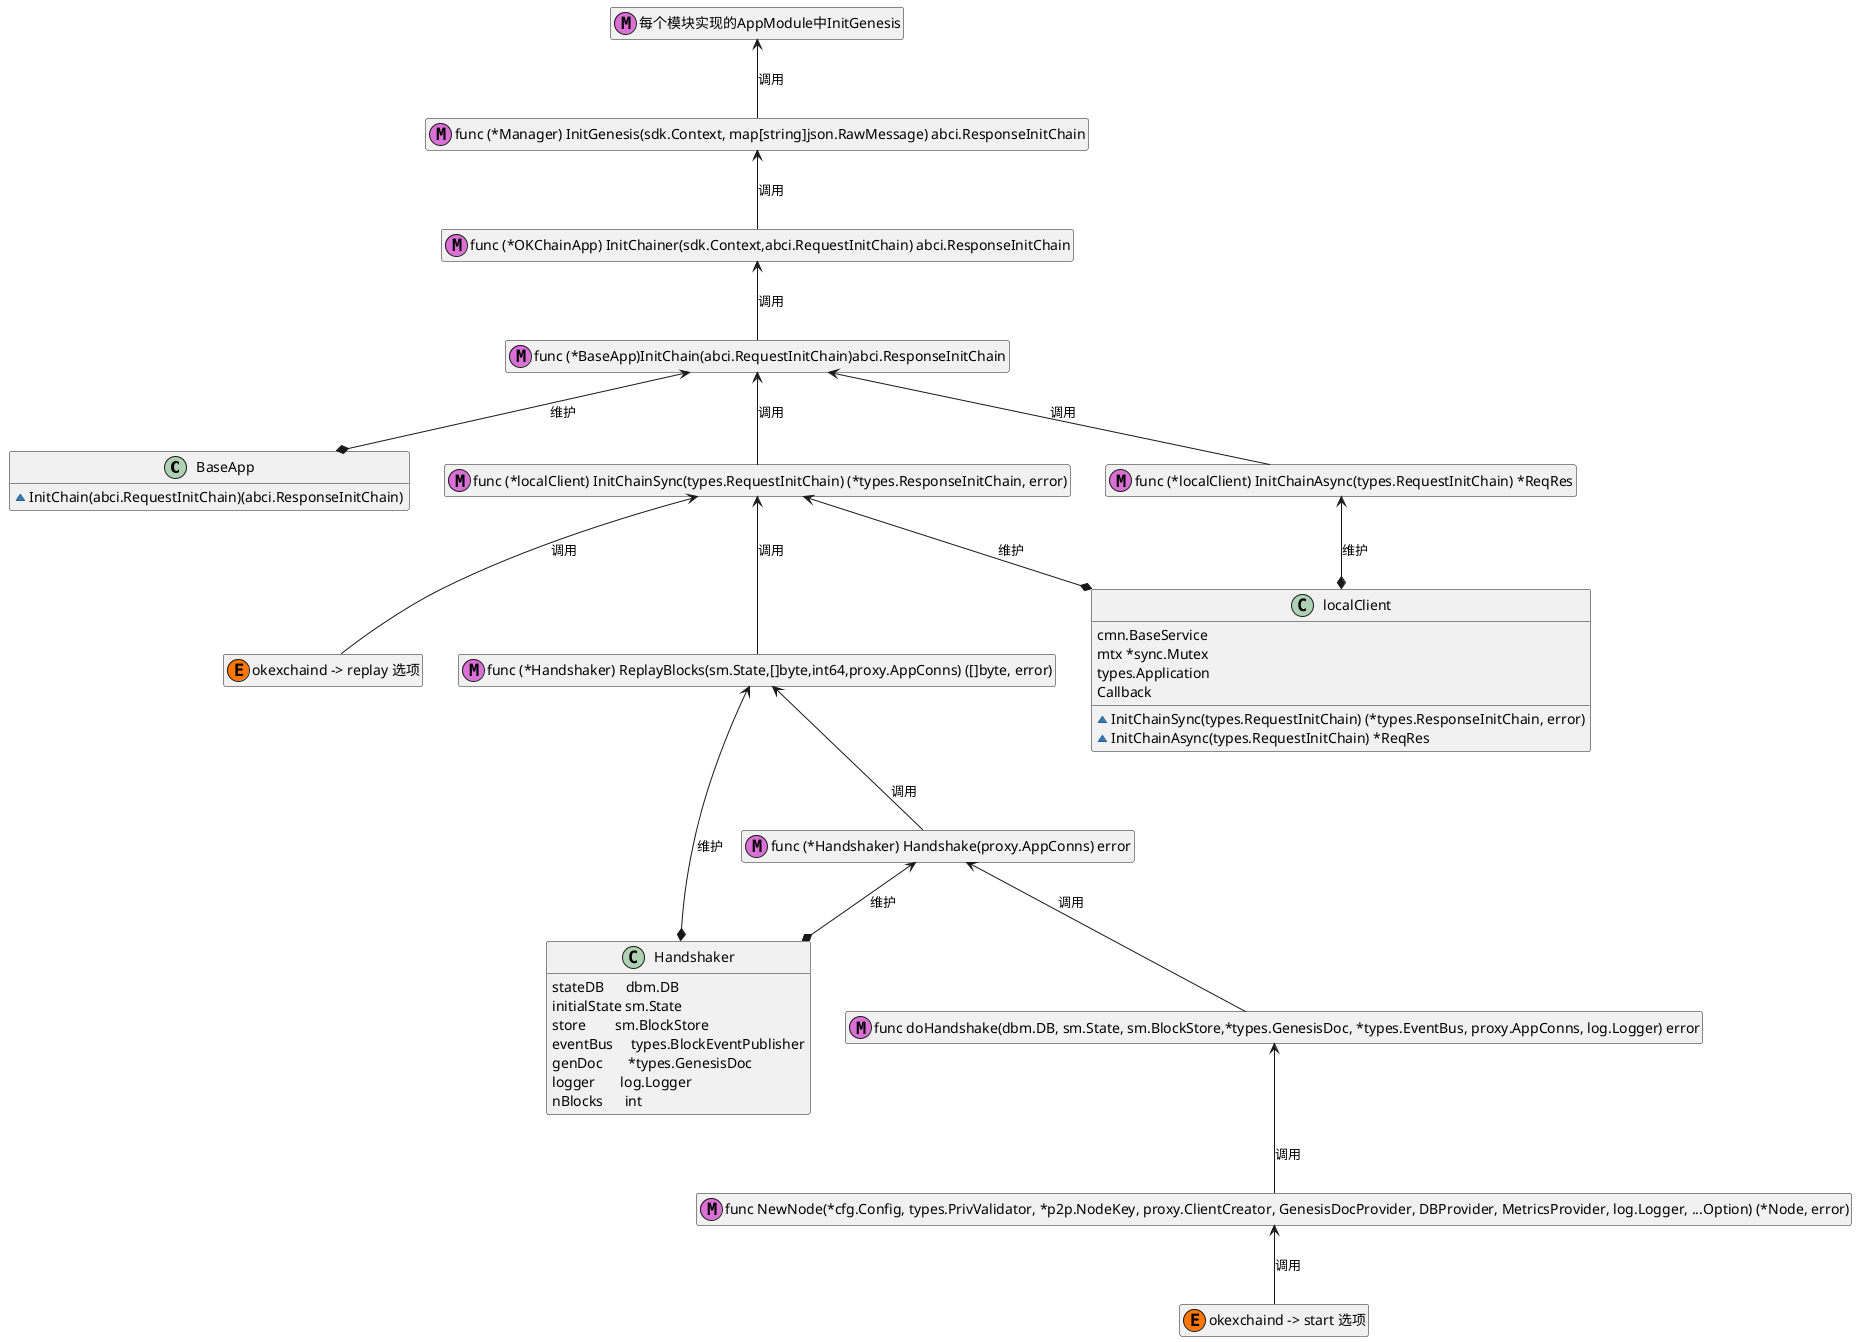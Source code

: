 @startuml
hide empty members
class BaseApp{
    ~InitChain(abci.RequestInitChain)(abci.ResponseInitChain)
}

class "func (*BaseApp)InitChain(abci.RequestInitChain)abci.ResponseInitChain" as M1 << (M,orchid) >>

class "func (*OKChainApp) InitChainer(sdk.Context,abci.RequestInitChain) abci.ResponseInitChain" as M2 << (M,orchid) >>

class "func (*Manager) InitGenesis(sdk.Context, map[string]json.RawMessage) abci.ResponseInitChain" as M3 << (M,orchid) >>

class "每个模块实现的AppModule中InitGenesis" as M4 << (M,orchid) >>

class localClient{
cmn.BaseService
mtx *sync.Mutex
types.Application
Callback
~InitChainSync(types.RequestInitChain) (*types.ResponseInitChain, error)
~InitChainAsync(types.RequestInitChain) *ReqRes
}

class "func (*localClient) InitChainSync(types.RequestInitChain) (*types.ResponseInitChain, error)" as M5 << (M,orchid) >>
class "func (*localClient) InitChainAsync(types.RequestInitChain) *ReqRes" as M6 << (M,orchid) >>

class "okexchaind -> replay 选项" as M7 << (E,#FF7700) >>

class Handshaker {
stateDB      dbm.DB
initialState sm.State
store        sm.BlockStore
eventBus     types.BlockEventPublisher
genDoc       *types.GenesisDoc
logger       log.Logger
nBlocks      int
}

class "func (*Handshaker) ReplayBlocks(sm.State,[]byte,int64,proxy.AppConns) ([]byte, error)" as M8 << (M,orchid) >>
class "func (*Handshaker) Handshake(proxy.AppConns) error" as M9 << (M,orchid) >>

class "func doHandshake(dbm.DB, sm.State, sm.BlockStore,*types.GenesisDoc, *types.EventBus, proxy.AppConns, log.Logger) error" as M10 << (M,orchid) >>
class "func NewNode(*cfg.Config, types.PrivValidator, *p2p.NodeKey, proxy.ClientCreator, GenesisDocProvider, DBProvider, MetricsProvider, log.Logger, ...Option) (*Node, error)" as M11 << (M,orchid) >>

class "okexchaind -> start 选项" as M12 << (E,#FF7700) >>
M1 <--* BaseApp:维护
M2 <-- M1:调用
M3 <-- M2:调用
M4 <-- M3:调用

M5 <--* localClient:维护
M6 <--* localClient:维护

M1 <-- M5:调用
M1 <-- M6:调用

M5 <-- M7:调用

M8 <--* Handshaker:维护
M9 <--* Handshaker:维护
M5 <-- M8:调用
M8 <-- M9:调用
M9 <-- M10:调用
M10 <-- M11:调用
M11 <-- M12:调用
@enduml